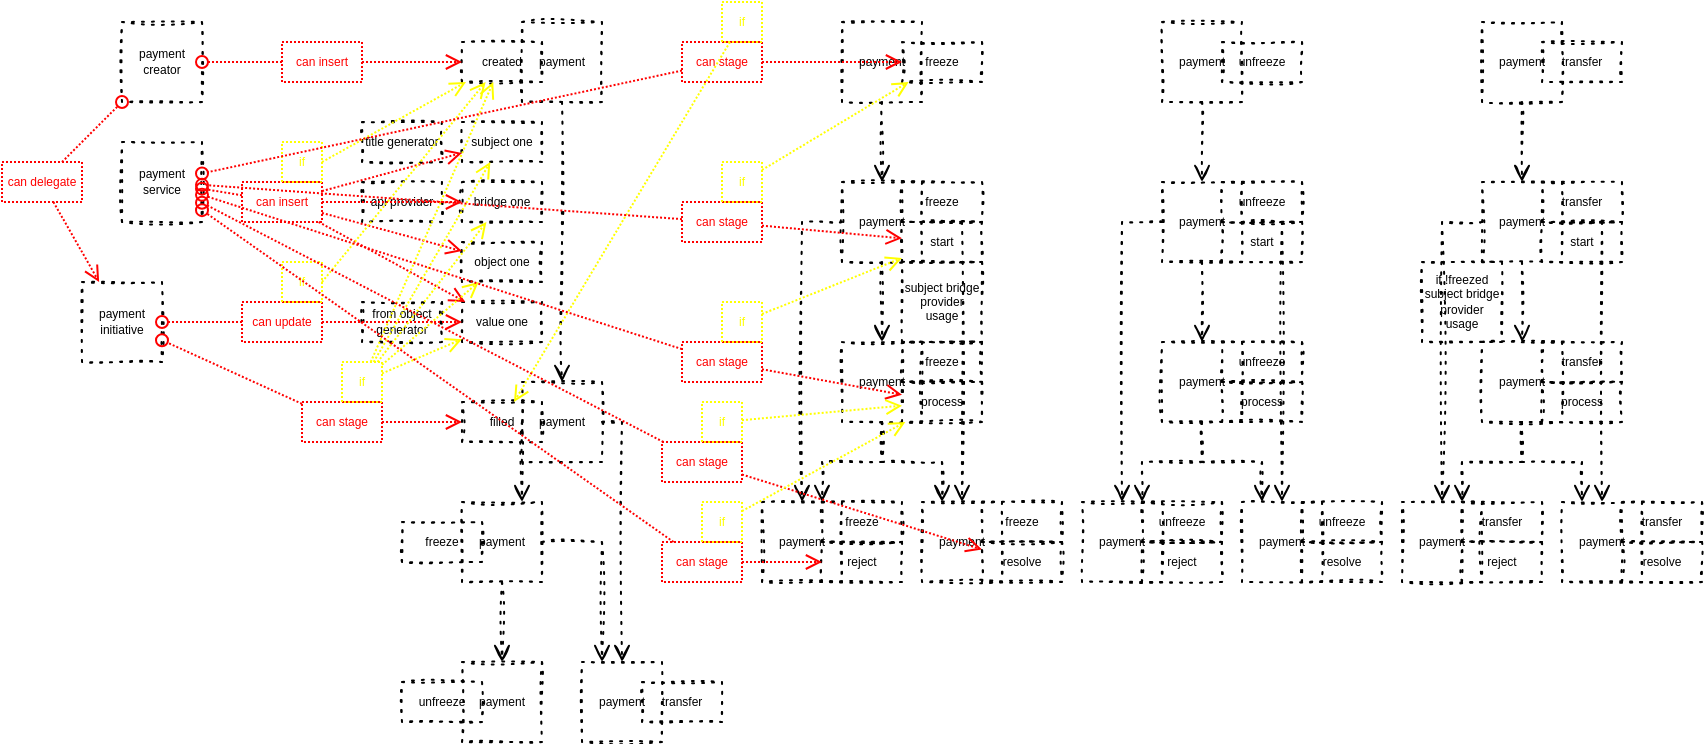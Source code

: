 <mxfile version="13.10.0" type="embed">
    <diagram id="K7O8cc6z2td5jo4Q_2vw" name="main">
        <mxGraphModel dx="861" dy="606" grid="1" gridSize="10" guides="1" tooltips="1" connect="1" arrows="1" fold="1" page="1" pageScale="1" pageWidth="827" pageHeight="1169" math="0" shadow="0">
            <root>
                <mxCell id="0"/>
                <mxCell id="1" parent="0"/>
                <mxCell id="2" value="payment" style="rounded=0;whiteSpace=wrap;html=1;fontSize=6;verticalAlign=middle;sketch=1;dashed=1;dashPattern=1 4;fillColor=none;" parent="1" vertex="1">
                    <mxGeometry x="270" y="40" width="40" height="40" as="geometry"/>
                </mxCell>
                <mxCell id="33" style="edgeStyle=orthogonalEdgeStyle;rounded=0;orthogonalLoop=1;jettySize=auto;html=1;endArrow=open;endFill=0;sketch=1;dashed=1;dashPattern=1 4;exitX=0;exitY=0.5;exitDx=0;exitDy=0;" parent="1" source="152" target="31" edge="1">
                    <mxGeometry relative="1" as="geometry">
                        <mxPoint x="290" y="270" as="sourcePoint"/>
                        <Array as="points">
                            <mxPoint x="270" y="280"/>
                        </Array>
                    </mxGeometry>
                </mxCell>
                <mxCell id="34" style="edgeStyle=orthogonalEdgeStyle;rounded=0;orthogonalLoop=1;jettySize=auto;html=1;endArrow=open;endFill=0;sketch=1;dashed=1;dashPattern=1 4;exitX=1;exitY=0.5;exitDx=0;exitDy=0;" parent="1" source="152" target="32" edge="1">
                    <mxGeometry relative="1" as="geometry">
                        <mxPoint x="290" y="270" as="sourcePoint"/>
                        <Array as="points">
                            <mxPoint x="320" y="240"/>
                        </Array>
                    </mxGeometry>
                </mxCell>
                <mxCell id="16" style="edgeStyle=orthogonalEdgeStyle;rounded=0;orthogonalLoop=1;jettySize=auto;html=1;endArrow=open;endFill=0;sketch=1;dashed=1;dashPattern=1 4;" parent="1" source="10" target="11" edge="1">
                    <mxGeometry relative="1" as="geometry"/>
                </mxCell>
                <mxCell id="18" style="edgeStyle=orthogonalEdgeStyle;rounded=0;orthogonalLoop=1;jettySize=auto;html=1;endArrow=open;endFill=0;sketch=1;dashed=1;dashPattern=1 4;" parent="1" source="10" target="12" edge="1">
                    <mxGeometry relative="1" as="geometry">
                        <Array as="points">
                            <mxPoint x="490" y="140"/>
                        </Array>
                    </mxGeometry>
                </mxCell>
                <mxCell id="19" style="edgeStyle=orthogonalEdgeStyle;rounded=0;orthogonalLoop=1;jettySize=auto;html=1;endArrow=open;endFill=0;sketch=1;dashed=1;dashPattern=1 4;" parent="1" source="10" target="13" edge="1">
                    <mxGeometry relative="1" as="geometry">
                        <mxPoint x="400" y="80" as="sourcePoint"/>
                        <Array as="points">
                            <mxPoint x="450" y="140"/>
                            <mxPoint x="410" y="140"/>
                        </Array>
                    </mxGeometry>
                </mxCell>
                <mxCell id="10" value="payment" style="rounded=0;whiteSpace=wrap;html=1;fontSize=6;verticalAlign=middle;sketch=1;dashed=1;dashPattern=1 4;fillColor=none;" parent="1" vertex="1">
                    <mxGeometry x="430" y="120" width="40" height="40" as="geometry"/>
                </mxCell>
                <mxCell id="17" style="edgeStyle=orthogonalEdgeStyle;rounded=0;orthogonalLoop=1;jettySize=auto;html=1;endArrow=open;endFill=0;sketch=1;dashed=1;dashPattern=1 4;" parent="1" source="11" target="12" edge="1">
                    <mxGeometry relative="1" as="geometry">
                        <Array as="points">
                            <mxPoint x="450" y="260"/>
                            <mxPoint x="480" y="260"/>
                        </Array>
                    </mxGeometry>
                </mxCell>
                <mxCell id="11" value="payment" style="rounded=0;whiteSpace=wrap;html=1;fontSize=6;verticalAlign=middle;sketch=1;dashed=1;dashPattern=1 4;fillColor=none;" parent="1" vertex="1">
                    <mxGeometry x="430" y="200" width="40" height="40" as="geometry"/>
                </mxCell>
                <mxCell id="12" value="payment" style="rounded=0;whiteSpace=wrap;html=1;fontSize=6;verticalAlign=middle;sketch=1;dashed=1;dashPattern=1 4;fillColor=none;" parent="1" vertex="1">
                    <mxGeometry x="470" y="280" width="40" height="40" as="geometry"/>
                </mxCell>
                <mxCell id="13" value="payment" style="rounded=0;whiteSpace=wrap;html=1;fontSize=6;verticalAlign=middle;sketch=1;dashed=1;dashPattern=1 4;fillColor=none;" parent="1" vertex="1">
                    <mxGeometry x="390" y="280" width="40" height="40" as="geometry"/>
                </mxCell>
                <mxCell id="21" style="edgeStyle=orthogonalEdgeStyle;rounded=0;orthogonalLoop=1;jettySize=auto;html=1;endArrow=open;endFill=0;entryX=0.75;entryY=0;entryDx=0;entryDy=0;sketch=1;dashed=1;dashPattern=1 4;" parent="1" source="11" target="13" edge="1">
                    <mxGeometry relative="1" as="geometry">
                        <Array as="points">
                            <mxPoint x="450" y="260"/>
                            <mxPoint x="420" y="260"/>
                        </Array>
                    </mxGeometry>
                </mxCell>
                <mxCell id="22" style="edgeStyle=orthogonalEdgeStyle;rounded=0;orthogonalLoop=1;jettySize=auto;html=1;endArrow=open;endFill=0;sketch=1;dashed=1;dashPattern=1 4;" parent="1" source="25" target="27" edge="1">
                    <mxGeometry relative="1" as="geometry"/>
                </mxCell>
                <mxCell id="23" style="edgeStyle=orthogonalEdgeStyle;rounded=0;orthogonalLoop=1;jettySize=auto;html=1;endArrow=open;endFill=0;sketch=1;dashed=1;dashPattern=1 4;" parent="1" source="25" target="28" edge="1">
                    <mxGeometry relative="1" as="geometry">
                        <Array as="points">
                            <mxPoint x="650" y="140"/>
                        </Array>
                    </mxGeometry>
                </mxCell>
                <mxCell id="24" style="edgeStyle=orthogonalEdgeStyle;rounded=0;orthogonalLoop=1;jettySize=auto;html=1;endArrow=open;endFill=0;sketch=1;dashed=1;dashPattern=1 4;" parent="1" source="25" target="29" edge="1">
                    <mxGeometry relative="1" as="geometry">
                        <mxPoint x="560" y="80" as="sourcePoint"/>
                        <Array as="points">
                            <mxPoint x="610" y="140"/>
                            <mxPoint x="570" y="140"/>
                        </Array>
                    </mxGeometry>
                </mxCell>
                <mxCell id="25" value="payment" style="rounded=0;whiteSpace=wrap;html=1;fontSize=6;verticalAlign=middle;sketch=1;dashed=1;dashPattern=1 4;fillColor=none;" parent="1" vertex="1">
                    <mxGeometry x="590" y="120" width="40" height="40" as="geometry"/>
                </mxCell>
                <mxCell id="26" style="edgeStyle=orthogonalEdgeStyle;rounded=0;orthogonalLoop=1;jettySize=auto;html=1;endArrow=open;endFill=0;sketch=1;dashed=1;dashPattern=1 4;" parent="1" source="27" target="28" edge="1">
                    <mxGeometry relative="1" as="geometry">
                        <Array as="points">
                            <mxPoint x="610" y="260"/>
                            <mxPoint x="640" y="260"/>
                        </Array>
                    </mxGeometry>
                </mxCell>
                <mxCell id="27" value="payment" style="rounded=0;whiteSpace=wrap;html=1;fontSize=6;verticalAlign=middle;sketch=1;dashed=1;dashPattern=1 4;fillColor=none;" parent="1" vertex="1">
                    <mxGeometry x="590" y="200" width="40" height="40" as="geometry"/>
                </mxCell>
                <mxCell id="28" value="payment" style="rounded=0;whiteSpace=wrap;html=1;fontSize=6;verticalAlign=middle;sketch=1;dashed=1;dashPattern=1 4;fillColor=none;" parent="1" vertex="1">
                    <mxGeometry x="630" y="280" width="40" height="40" as="geometry"/>
                </mxCell>
                <mxCell id="29" value="payment" style="rounded=0;whiteSpace=wrap;html=1;fontSize=6;verticalAlign=middle;sketch=1;dashed=1;dashPattern=1 4;fillColor=none;" parent="1" vertex="1">
                    <mxGeometry x="550" y="280" width="40" height="40" as="geometry"/>
                </mxCell>
                <mxCell id="30" style="edgeStyle=orthogonalEdgeStyle;rounded=0;orthogonalLoop=1;jettySize=auto;html=1;endArrow=open;endFill=0;entryX=0.75;entryY=0;entryDx=0;entryDy=0;sketch=1;dashed=1;dashPattern=1 4;" parent="1" source="27" target="29" edge="1">
                    <mxGeometry relative="1" as="geometry">
                        <Array as="points">
                            <mxPoint x="610" y="260"/>
                            <mxPoint x="580" y="260"/>
                        </Array>
                    </mxGeometry>
                </mxCell>
                <mxCell id="50" style="edgeStyle=orthogonalEdgeStyle;rounded=0;orthogonalLoop=1;jettySize=auto;html=1;endArrow=open;endFill=0;sketch=1;dashed=1;dashPattern=1 4;" parent="1" source="31" target="32" edge="1">
                    <mxGeometry relative="1" as="geometry">
                        <Array as="points">
                            <mxPoint x="310" y="300"/>
                        </Array>
                    </mxGeometry>
                </mxCell>
                <mxCell id="52" style="edgeStyle=orthogonalEdgeStyle;rounded=0;orthogonalLoop=1;jettySize=auto;html=1;endArrow=open;endFill=0;sketch=1;dashed=1;dashPattern=1 4;" parent="1" source="31" target="51" edge="1">
                    <mxGeometry relative="1" as="geometry"/>
                </mxCell>
                <mxCell id="31" value="payment" style="rounded=0;whiteSpace=wrap;html=1;fontSize=6;verticalAlign=middle;sketch=1;dashed=1;dashPattern=1 4;fillColor=none;" parent="1" vertex="1">
                    <mxGeometry x="240" y="280" width="40" height="40" as="geometry"/>
                </mxCell>
                <mxCell id="32" value="payment" style="rounded=0;whiteSpace=wrap;html=1;fontSize=6;verticalAlign=middle;sketch=1;dashed=1;dashPattern=1 4;fillColor=none;" parent="1" vertex="1">
                    <mxGeometry x="300" y="360" width="40" height="40" as="geometry"/>
                </mxCell>
                <mxCell id="37" style="edgeStyle=orthogonalEdgeStyle;rounded=0;orthogonalLoop=1;jettySize=auto;html=1;endArrow=open;endFill=0;sketch=1;dashed=1;dashPattern=1 4;" parent="1" source="35" target="10" edge="1">
                    <mxGeometry relative="1" as="geometry"/>
                </mxCell>
                <mxCell id="35" value="payment" style="rounded=0;whiteSpace=wrap;html=1;fontSize=6;verticalAlign=middle;sketch=1;dashed=1;dashPattern=1 4;fillColor=none;" parent="1" vertex="1">
                    <mxGeometry x="430" y="40" width="40" height="40" as="geometry"/>
                </mxCell>
                <mxCell id="38" style="edgeStyle=orthogonalEdgeStyle;rounded=0;orthogonalLoop=1;jettySize=auto;html=1;endArrow=open;endFill=0;sketch=1;dashed=1;dashPattern=1 4;" parent="1" source="36" target="25" edge="1">
                    <mxGeometry relative="1" as="geometry"/>
                </mxCell>
                <mxCell id="36" value="payment" style="rounded=0;whiteSpace=wrap;html=1;fontSize=6;verticalAlign=middle;sketch=1;dashed=1;dashPattern=1 4;fillColor=none;" parent="1" vertex="1">
                    <mxGeometry x="590" y="40" width="40" height="40" as="geometry"/>
                </mxCell>
                <mxCell id="39" style="edgeStyle=orthogonalEdgeStyle;rounded=0;orthogonalLoop=1;jettySize=auto;html=1;endArrow=open;endFill=0;sketch=1;dashed=1;dashPattern=1 4;" parent="1" source="42" target="44" edge="1">
                    <mxGeometry relative="1" as="geometry"/>
                </mxCell>
                <mxCell id="40" style="edgeStyle=orthogonalEdgeStyle;rounded=0;orthogonalLoop=1;jettySize=auto;html=1;endArrow=open;endFill=0;sketch=1;dashed=1;dashPattern=1 4;" parent="1" source="42" target="45" edge="1">
                    <mxGeometry relative="1" as="geometry">
                        <Array as="points">
                            <mxPoint x="810" y="140"/>
                        </Array>
                    </mxGeometry>
                </mxCell>
                <mxCell id="41" style="edgeStyle=orthogonalEdgeStyle;rounded=0;orthogonalLoop=1;jettySize=auto;html=1;endArrow=open;endFill=0;sketch=1;dashed=1;dashPattern=1 4;" parent="1" source="42" target="46" edge="1">
                    <mxGeometry relative="1" as="geometry">
                        <mxPoint x="720" y="80" as="sourcePoint"/>
                        <Array as="points">
                            <mxPoint x="770" y="140"/>
                            <mxPoint x="730" y="140"/>
                        </Array>
                    </mxGeometry>
                </mxCell>
                <mxCell id="42" value="payment" style="rounded=0;whiteSpace=wrap;html=1;fontSize=6;verticalAlign=middle;sketch=1;dashed=1;dashPattern=1 4;fillColor=none;" parent="1" vertex="1">
                    <mxGeometry x="750" y="120" width="40" height="40" as="geometry"/>
                </mxCell>
                <mxCell id="43" style="edgeStyle=orthogonalEdgeStyle;rounded=0;orthogonalLoop=1;jettySize=auto;html=1;endArrow=open;endFill=0;sketch=1;dashed=1;dashPattern=1 4;" parent="1" source="44" target="45" edge="1">
                    <mxGeometry relative="1" as="geometry">
                        <Array as="points">
                            <mxPoint x="770" y="260"/>
                            <mxPoint x="800" y="260"/>
                        </Array>
                    </mxGeometry>
                </mxCell>
                <mxCell id="44" value="payment" style="rounded=0;whiteSpace=wrap;html=1;fontSize=6;verticalAlign=middle;sketch=1;dashed=1;dashPattern=1 4;fillColor=none;" parent="1" vertex="1">
                    <mxGeometry x="750" y="200" width="40" height="40" as="geometry"/>
                </mxCell>
                <mxCell id="45" value="payment" style="rounded=0;whiteSpace=wrap;html=1;fontSize=6;verticalAlign=middle;sketch=1;dashed=1;dashPattern=1 4;fillColor=none;" parent="1" vertex="1">
                    <mxGeometry x="790" y="280" width="40" height="40" as="geometry"/>
                </mxCell>
                <mxCell id="46" value="payment" style="rounded=0;whiteSpace=wrap;html=1;fontSize=6;verticalAlign=middle;sketch=1;dashed=1;dashPattern=1 4;fillColor=none;" parent="1" vertex="1">
                    <mxGeometry x="710" y="280" width="40" height="40" as="geometry"/>
                </mxCell>
                <mxCell id="47" style="edgeStyle=orthogonalEdgeStyle;rounded=0;orthogonalLoop=1;jettySize=auto;html=1;endArrow=open;endFill=0;entryX=0.75;entryY=0;entryDx=0;entryDy=0;sketch=1;dashed=1;dashPattern=1 4;" parent="1" source="44" target="46" edge="1">
                    <mxGeometry relative="1" as="geometry">
                        <Array as="points">
                            <mxPoint x="770" y="260"/>
                            <mxPoint x="740" y="260"/>
                        </Array>
                    </mxGeometry>
                </mxCell>
                <mxCell id="48" style="edgeStyle=orthogonalEdgeStyle;rounded=0;orthogonalLoop=1;jettySize=auto;html=1;endArrow=open;endFill=0;sketch=1;dashed=1;dashPattern=1 4;" parent="1" source="49" target="42" edge="1">
                    <mxGeometry relative="1" as="geometry"/>
                </mxCell>
                <mxCell id="49" value="payment" style="rounded=0;whiteSpace=wrap;html=1;fontSize=6;verticalAlign=middle;sketch=1;dashed=1;dashPattern=1 4;fillColor=none;" parent="1" vertex="1">
                    <mxGeometry x="750" y="40" width="40" height="40" as="geometry"/>
                </mxCell>
                <mxCell id="51" value="payment" style="rounded=0;whiteSpace=wrap;html=1;fontSize=6;verticalAlign=middle;sketch=1;dashed=1;dashPattern=1 4;fillColor=none;" parent="1" vertex="1">
                    <mxGeometry x="240" y="360" width="40" height="40" as="geometry"/>
                </mxCell>
                <mxCell id="66" value="subject one" style="rounded=0;whiteSpace=wrap;html=1;fontSize=6;verticalAlign=middle;sketch=1;dashed=1;dashPattern=1 4;fillColor=none;" parent="1" vertex="1">
                    <mxGeometry x="240" y="90" width="40" height="20" as="geometry"/>
                </mxCell>
                <mxCell id="67" value="bridge one" style="rounded=0;whiteSpace=wrap;html=1;fontSize=6;verticalAlign=middle;sketch=1;dashed=1;dashPattern=1 4;fillColor=none;" parent="1" vertex="1">
                    <mxGeometry x="240" y="120" width="40" height="20" as="geometry"/>
                </mxCell>
                <mxCell id="68" value="api provider" style="rounded=0;whiteSpace=wrap;html=1;fontSize=6;verticalAlign=middle;sketch=1;dashed=1;dashPattern=1 4;fillColor=none;" parent="1" vertex="1">
                    <mxGeometry x="190" y="120" width="40" height="20" as="geometry"/>
                </mxCell>
                <mxCell id="69" value="value one" style="rounded=0;whiteSpace=wrap;html=1;fontSize=6;verticalAlign=middle;sketch=1;dashed=1;dashPattern=1 4;fillColor=none;" parent="1" vertex="1">
                    <mxGeometry x="240" y="180" width="40" height="20" as="geometry"/>
                </mxCell>
                <mxCell id="70" value="object one" style="rounded=0;whiteSpace=wrap;html=1;fontSize=6;verticalAlign=middle;sketch=1;dashed=1;dashPattern=1 4;fillColor=none;" parent="1" vertex="1">
                    <mxGeometry x="240" y="150" width="40" height="20" as="geometry"/>
                </mxCell>
                <mxCell id="71" value="title generator" style="rounded=0;whiteSpace=wrap;html=1;fontSize=6;verticalAlign=middle;sketch=1;dashed=1;dashPattern=1 4;fillColor=none;" parent="1" vertex="1">
                    <mxGeometry x="190" y="90" width="40" height="20" as="geometry"/>
                </mxCell>
                <mxCell id="72" value="from object generator" style="rounded=0;whiteSpace=wrap;html=1;fontSize=6;verticalAlign=middle;sketch=1;dashed=1;dashPattern=1 4;fillColor=none;" parent="1" vertex="1">
                    <mxGeometry x="190" y="180" width="40" height="20" as="geometry"/>
                </mxCell>
                <mxCell id="73" value="subject bridge provider usage" style="rounded=0;whiteSpace=wrap;html=1;fontSize=6;verticalAlign=middle;sketch=1;dashed=1;dashPattern=1 4;fillColor=none;" parent="1" vertex="1">
                    <mxGeometry x="460" y="160" width="40" height="40" as="geometry"/>
                </mxCell>
                <mxCell id="75" value="if !freezed&lt;br&gt;subject bridge provider usage" style="rounded=0;whiteSpace=wrap;html=1;fontSize=6;verticalAlign=middle;sketch=1;dashed=1;dashPattern=1 4;fillColor=none;" parent="1" vertex="1">
                    <mxGeometry x="720" y="160" width="40" height="40" as="geometry"/>
                </mxCell>
                <mxCell id="123" style="rounded=0;orthogonalLoop=1;jettySize=auto;html=1;endArrow=oval;endFill=0;dashed=1;dashPattern=1 1;strokeColor=#FF0000;" parent="1" source="76" target="120" edge="1">
                    <mxGeometry relative="1" as="geometry"/>
                </mxCell>
                <mxCell id="76" value="can insert" style="rounded=0;whiteSpace=wrap;html=1;fontSize=6;verticalAlign=middle;sketch=0;dashed=1;dashPattern=1 1;strokeColor=#FF0000;fontColor=#FF0000;fillColor=none;" parent="1" vertex="1">
                    <mxGeometry x="150" y="50" width="40" height="20" as="geometry"/>
                </mxCell>
                <mxCell id="82" value="created" style="rounded=0;whiteSpace=wrap;html=1;fontSize=6;verticalAlign=middle;sketch=1;dashed=1;dashPattern=1 4;fillColor=none;" parent="1" vertex="1">
                    <mxGeometry x="240" y="50" width="40" height="20" as="geometry"/>
                </mxCell>
                <mxCell id="85" value="freeze" style="rounded=0;whiteSpace=wrap;html=1;fontSize=6;verticalAlign=middle;sketch=1;dashed=1;dashPattern=1 4;fillColor=none;" parent="1" vertex="1">
                    <mxGeometry x="210" y="290" width="40" height="20" as="geometry"/>
                </mxCell>
                <mxCell id="87" value="unfreeze" style="rounded=0;whiteSpace=wrap;html=1;fontSize=6;verticalAlign=middle;sketch=1;dashed=1;dashPattern=1 4;fillColor=none;" parent="1" vertex="1">
                    <mxGeometry x="210" y="370" width="40" height="20" as="geometry"/>
                </mxCell>
                <mxCell id="88" value="transfer" style="rounded=0;whiteSpace=wrap;html=1;fontSize=6;verticalAlign=middle;sketch=1;dashed=1;dashPattern=1 4;fillColor=none;" parent="1" vertex="1">
                    <mxGeometry x="330" y="370" width="40" height="20" as="geometry"/>
                </mxCell>
                <mxCell id="89" value="transfer" style="rounded=0;whiteSpace=wrap;html=1;fontSize=6;verticalAlign=middle;sketch=1;dashed=1;dashPattern=1 4;fillColor=none;" parent="1" vertex="1">
                    <mxGeometry x="780" y="50" width="40" height="20" as="geometry"/>
                </mxCell>
                <mxCell id="90" value="transfer" style="rounded=0;whiteSpace=wrap;html=1;fontSize=6;verticalAlign=middle;sketch=1;dashed=1;dashPattern=1 4;fillColor=none;" parent="1" vertex="1">
                    <mxGeometry x="780" y="120" width="40" height="20" as="geometry"/>
                </mxCell>
                <mxCell id="91" value="start" style="rounded=0;whiteSpace=wrap;html=1;fontSize=6;verticalAlign=middle;sketch=1;dashed=1;dashPattern=1 4;fillColor=none;" parent="1" vertex="1">
                    <mxGeometry x="780" y="140" width="40" height="20" as="geometry"/>
                </mxCell>
                <mxCell id="93" value="transfer" style="rounded=0;whiteSpace=wrap;html=1;fontSize=6;verticalAlign=middle;sketch=1;dashed=1;dashPattern=1 4;fillColor=none;" parent="1" vertex="1">
                    <mxGeometry x="780" y="200" width="40" height="20" as="geometry"/>
                </mxCell>
                <mxCell id="94" value="process" style="rounded=0;whiteSpace=wrap;html=1;fontSize=6;verticalAlign=middle;sketch=1;dashed=1;dashPattern=1 4;fillColor=none;" parent="1" vertex="1">
                    <mxGeometry x="780" y="220" width="40" height="20" as="geometry"/>
                </mxCell>
                <mxCell id="96" value="transfer" style="rounded=0;whiteSpace=wrap;html=1;fontSize=6;verticalAlign=middle;sketch=1;dashed=1;dashPattern=1 4;fillColor=none;" parent="1" vertex="1">
                    <mxGeometry x="820" y="280" width="40" height="20" as="geometry"/>
                </mxCell>
                <mxCell id="97" value="resolve" style="rounded=0;whiteSpace=wrap;html=1;fontSize=6;verticalAlign=middle;sketch=1;dashed=1;dashPattern=1 4;fillColor=none;" parent="1" vertex="1">
                    <mxGeometry x="820" y="300" width="40" height="20" as="geometry"/>
                </mxCell>
                <mxCell id="98" value="transfer" style="rounded=0;whiteSpace=wrap;html=1;fontSize=6;verticalAlign=middle;sketch=1;dashed=1;dashPattern=1 4;fillColor=none;" parent="1" vertex="1">
                    <mxGeometry x="740" y="280" width="40" height="20" as="geometry"/>
                </mxCell>
                <mxCell id="99" value="reject" style="rounded=0;whiteSpace=wrap;html=1;fontSize=6;verticalAlign=middle;sketch=1;dashed=1;dashPattern=1 4;fillColor=none;" parent="1" vertex="1">
                    <mxGeometry x="740" y="300" width="40" height="20" as="geometry"/>
                </mxCell>
                <mxCell id="102" value="unfreeze" style="rounded=0;whiteSpace=wrap;html=1;fontSize=6;verticalAlign=middle;sketch=1;dashed=1;dashPattern=1 4;fillColor=none;" parent="1" vertex="1">
                    <mxGeometry x="660" y="280" width="40" height="20" as="geometry"/>
                </mxCell>
                <mxCell id="103" value="resolve" style="rounded=0;whiteSpace=wrap;html=1;fontSize=6;verticalAlign=middle;sketch=1;dashed=1;dashPattern=1 4;fillColor=none;" parent="1" vertex="1">
                    <mxGeometry x="660" y="300" width="40" height="20" as="geometry"/>
                </mxCell>
                <mxCell id="104" value="unfreeze" style="rounded=0;whiteSpace=wrap;html=1;fontSize=6;verticalAlign=middle;sketch=1;dashed=1;dashPattern=1 4;fillColor=none;" parent="1" vertex="1">
                    <mxGeometry x="580" y="280" width="40" height="20" as="geometry"/>
                </mxCell>
                <mxCell id="105" value="reject" style="rounded=0;whiteSpace=wrap;html=1;fontSize=6;verticalAlign=middle;sketch=1;dashed=1;dashPattern=1 4;fillColor=none;" parent="1" vertex="1">
                    <mxGeometry x="580" y="300" width="40" height="20" as="geometry"/>
                </mxCell>
                <mxCell id="106" value="unfreeze" style="rounded=0;whiteSpace=wrap;html=1;fontSize=6;verticalAlign=middle;sketch=1;dashed=1;dashPattern=1 4;fillColor=none;" parent="1" vertex="1">
                    <mxGeometry x="620" y="200" width="40" height="20" as="geometry"/>
                </mxCell>
                <mxCell id="107" value="process" style="rounded=0;whiteSpace=wrap;html=1;fontSize=6;verticalAlign=middle;sketch=1;dashed=1;dashPattern=1 4;fillColor=none;" parent="1" vertex="1">
                    <mxGeometry x="620" y="220" width="40" height="20" as="geometry"/>
                </mxCell>
                <mxCell id="108" value="unfreeze" style="rounded=0;whiteSpace=wrap;html=1;fontSize=6;verticalAlign=middle;sketch=1;dashed=1;dashPattern=1 4;fillColor=none;" parent="1" vertex="1">
                    <mxGeometry x="620" y="120" width="40" height="20" as="geometry"/>
                </mxCell>
                <mxCell id="109" value="start" style="rounded=0;whiteSpace=wrap;html=1;fontSize=6;verticalAlign=middle;sketch=1;dashed=1;dashPattern=1 4;fillColor=none;" parent="1" vertex="1">
                    <mxGeometry x="620" y="140" width="40" height="20" as="geometry"/>
                </mxCell>
                <mxCell id="110" value="unfreeze" style="rounded=0;whiteSpace=wrap;html=1;fontSize=6;verticalAlign=middle;sketch=1;dashed=1;dashPattern=1 4;fillColor=none;" parent="1" vertex="1">
                    <mxGeometry x="620" y="50" width="40" height="20" as="geometry"/>
                </mxCell>
                <mxCell id="111" value="freeze" style="rounded=0;whiteSpace=wrap;html=1;fontSize=6;verticalAlign=middle;sketch=1;dashed=1;dashPattern=1 4;fillColor=none;" parent="1" vertex="1">
                    <mxGeometry x="500" y="280" width="40" height="20" as="geometry"/>
                </mxCell>
                <mxCell id="112" value="reject" style="rounded=0;whiteSpace=wrap;html=1;fontSize=6;verticalAlign=middle;sketch=1;dashed=1;dashPattern=1 4;fillColor=none;" parent="1" vertex="1">
                    <mxGeometry x="420" y="300" width="40" height="20" as="geometry"/>
                </mxCell>
                <mxCell id="113" value="freeze" style="rounded=0;whiteSpace=wrap;html=1;fontSize=6;verticalAlign=middle;sketch=1;dashed=1;dashPattern=1 4;fillColor=none;" parent="1" vertex="1">
                    <mxGeometry x="420" y="280" width="40" height="20" as="geometry"/>
                </mxCell>
                <mxCell id="114" value="process" style="rounded=0;whiteSpace=wrap;html=1;fontSize=6;verticalAlign=middle;sketch=1;dashed=1;dashPattern=1 4;fillColor=none;" parent="1" vertex="1">
                    <mxGeometry x="460" y="220" width="40" height="20" as="geometry"/>
                </mxCell>
                <mxCell id="115" value="freeze" style="rounded=0;whiteSpace=wrap;html=1;fontSize=6;verticalAlign=middle;sketch=1;dashed=1;dashPattern=1 4;fillColor=none;" parent="1" vertex="1">
                    <mxGeometry x="460" y="200" width="40" height="20" as="geometry"/>
                </mxCell>
                <mxCell id="116" value="start" style="rounded=0;whiteSpace=wrap;html=1;fontSize=6;verticalAlign=middle;sketch=1;dashed=1;dashPattern=1 4;fillColor=none;" parent="1" vertex="1">
                    <mxGeometry x="460" y="140" width="40" height="20" as="geometry"/>
                </mxCell>
                <mxCell id="117" value="freeze" style="rounded=0;whiteSpace=wrap;html=1;fontSize=6;verticalAlign=middle;sketch=1;dashed=1;dashPattern=1 4;fillColor=none;" parent="1" vertex="1">
                    <mxGeometry x="460" y="120" width="40" height="20" as="geometry"/>
                </mxCell>
                <mxCell id="118" value="freeze" style="rounded=0;whiteSpace=wrap;html=1;fontSize=6;verticalAlign=middle;sketch=1;dashed=1;dashPattern=1 4;fillColor=none;" parent="1" vertex="1">
                    <mxGeometry x="460" y="50" width="40" height="20" as="geometry"/>
                </mxCell>
                <mxCell id="120" value="payment&lt;br&gt;creator" style="rounded=0;whiteSpace=wrap;html=1;fontSize=6;verticalAlign=middle;sketch=1;dashed=1;dashPattern=1 4;fillColor=none;" parent="1" vertex="1">
                    <mxGeometry x="70" y="40" width="40" height="40" as="geometry"/>
                </mxCell>
                <mxCell id="121" value="payment&lt;br&gt;service" style="rounded=0;whiteSpace=wrap;html=1;fontSize=6;verticalAlign=middle;sketch=1;dashed=1;dashPattern=1 4;fillColor=none;" parent="1" vertex="1">
                    <mxGeometry x="70" y="100" width="40" height="40" as="geometry"/>
                </mxCell>
                <mxCell id="124" style="rounded=0;orthogonalLoop=1;jettySize=auto;html=1;endArrow=open;endFill=0;dashed=1;dashPattern=1 1;strokeColor=#FF0000;" parent="1" source="76" target="82" edge="1">
                    <mxGeometry relative="1" as="geometry"/>
                </mxCell>
                <mxCell id="125" value="can insert" style="rounded=0;whiteSpace=wrap;html=1;fontSize=6;verticalAlign=middle;sketch=0;dashed=1;dashPattern=1 1;strokeColor=#FF0000;fontColor=#FF0000;fillColor=none;" parent="1" vertex="1">
                    <mxGeometry x="130" y="120" width="40" height="20" as="geometry"/>
                </mxCell>
                <mxCell id="126" style="rounded=0;orthogonalLoop=1;jettySize=auto;html=1;endArrow=oval;endFill=0;dashed=1;dashPattern=1 1;strokeColor=#FF0000;" parent="1" source="125" target="121" edge="1">
                    <mxGeometry relative="1" as="geometry"/>
                </mxCell>
                <mxCell id="127" style="rounded=0;orthogonalLoop=1;jettySize=auto;html=1;endArrow=open;endFill=0;dashed=1;dashPattern=1 1;strokeColor=#FF0000;" parent="1" source="125" target="66" edge="1">
                    <mxGeometry relative="1" as="geometry"/>
                </mxCell>
                <mxCell id="128" style="rounded=0;orthogonalLoop=1;jettySize=auto;html=1;endArrow=open;endFill=0;dashed=1;dashPattern=1 1;strokeColor=#FF0000;" parent="1" source="125" target="67" edge="1">
                    <mxGeometry relative="1" as="geometry"/>
                </mxCell>
                <mxCell id="129" style="rounded=0;orthogonalLoop=1;jettySize=auto;html=1;endArrow=open;endFill=0;dashed=1;dashPattern=1 1;strokeColor=#FF0000;" parent="1" source="125" target="70" edge="1">
                    <mxGeometry relative="1" as="geometry"/>
                </mxCell>
                <mxCell id="130" style="rounded=0;orthogonalLoop=1;jettySize=auto;html=1;endArrow=open;endFill=0;dashed=1;dashPattern=1 1;strokeColor=#FF0000;" parent="1" source="125" target="69" edge="1">
                    <mxGeometry relative="1" as="geometry"/>
                </mxCell>
                <mxCell id="131" value="can update" style="rounded=0;whiteSpace=wrap;html=1;fontSize=6;verticalAlign=middle;sketch=0;dashed=1;dashPattern=1 1;strokeColor=#FF0000;fontColor=#FF0000;fillColor=none;" parent="1" vertex="1">
                    <mxGeometry x="130" y="180" width="40" height="20" as="geometry"/>
                </mxCell>
                <mxCell id="132" value="payment&lt;br&gt;initiative" style="rounded=0;whiteSpace=wrap;html=1;fontSize=6;verticalAlign=middle;sketch=1;dashed=1;dashPattern=1 4;fillColor=none;" parent="1" vertex="1">
                    <mxGeometry x="50" y="170" width="40" height="40" as="geometry"/>
                </mxCell>
                <mxCell id="133" style="rounded=0;orthogonalLoop=1;jettySize=auto;html=1;endArrow=oval;endFill=0;dashed=1;dashPattern=1 1;strokeColor=#FF0000;" parent="1" source="131" target="132" edge="1">
                    <mxGeometry relative="1" as="geometry"/>
                </mxCell>
                <mxCell id="134" style="rounded=0;orthogonalLoop=1;jettySize=auto;html=1;endArrow=open;endFill=0;dashed=1;dashPattern=1 1;strokeColor=#FF0000;" edge="1" parent="1" source="131" target="69">
                    <mxGeometry relative="1" as="geometry"/>
                </mxCell>
                <mxCell id="135" value="can delegate" style="rounded=0;whiteSpace=wrap;html=1;fontSize=6;verticalAlign=middle;sketch=0;dashed=1;dashPattern=1 1;strokeColor=#FF0000;fontColor=#FF0000;fillColor=none;" vertex="1" parent="1">
                    <mxGeometry x="10" y="110" width="40" height="20" as="geometry"/>
                </mxCell>
                <mxCell id="136" style="rounded=0;orthogonalLoop=1;jettySize=auto;html=1;endArrow=oval;endFill=0;dashed=1;dashPattern=1 1;strokeColor=#FF0000;" edge="1" parent="1" source="135" target="120">
                    <mxGeometry relative="1" as="geometry"/>
                </mxCell>
                <mxCell id="137" style="rounded=0;orthogonalLoop=1;jettySize=auto;html=1;endArrow=open;endFill=0;dashed=1;dashPattern=1 1;strokeColor=#FF0000;" edge="1" parent="1" source="135" target="132">
                    <mxGeometry relative="1" as="geometry"/>
                </mxCell>
                <mxCell id="138" value="if" style="rounded=0;whiteSpace=wrap;html=1;fontSize=6;verticalAlign=middle;sketch=0;dashed=1;dashPattern=1 1;fillColor=none;strokeColor=#FFFF00;fontColor=#FFFF00;" vertex="1" parent="1">
                    <mxGeometry x="150" y="160" width="20" height="20" as="geometry"/>
                </mxCell>
                <mxCell id="139" style="rounded=0;orthogonalLoop=1;jettySize=auto;html=1;endArrow=open;endFill=0;dashed=1;dashPattern=1 1;exitX=1;exitY=0.5;exitDx=0;exitDy=0;strokeColor=#FFFF00;" edge="1" parent="1" source="138" target="82">
                    <mxGeometry relative="1" as="geometry"/>
                </mxCell>
                <mxCell id="140" style="rounded=0;orthogonalLoop=1;jettySize=auto;html=1;endArrow=open;endFill=0;dashed=1;dashPattern=1 1;exitX=1;exitY=0.5;exitDx=0;exitDy=0;strokeColor=#FFFF00;" edge="1" parent="1" source="141" target="82">
                    <mxGeometry relative="1" as="geometry">
                        <mxPoint x="170" y="170" as="sourcePoint"/>
                        <mxPoint x="254" y="70" as="targetPoint"/>
                    </mxGeometry>
                </mxCell>
                <mxCell id="141" value="if" style="rounded=0;whiteSpace=wrap;html=1;fontSize=6;verticalAlign=middle;sketch=0;dashed=1;dashPattern=1 1;fillColor=none;strokeColor=#FFFF00;fontColor=#FFFF00;" vertex="1" parent="1">
                    <mxGeometry x="150" y="100" width="20" height="20" as="geometry"/>
                </mxCell>
                <mxCell id="142" value="can stage" style="rounded=0;whiteSpace=wrap;html=1;fontSize=6;verticalAlign=middle;sketch=0;dashed=1;dashPattern=1 1;strokeColor=#FF0000;fontColor=#FF0000;fillColor=none;" vertex="1" parent="1">
                    <mxGeometry x="350" y="50" width="40" height="20" as="geometry"/>
                </mxCell>
                <mxCell id="143" style="rounded=0;orthogonalLoop=1;jettySize=auto;html=1;endArrow=oval;endFill=0;dashed=1;dashPattern=1 1;strokeColor=#FF0000;" edge="1" parent="1" source="154" target="132">
                    <mxGeometry relative="1" as="geometry"/>
                </mxCell>
                <mxCell id="145" style="rounded=0;orthogonalLoop=1;jettySize=auto;html=1;endArrow=open;endFill=0;dashed=1;dashPattern=1 1;strokeColor=#FF0000;exitX=1;exitY=0.5;exitDx=0;exitDy=0;" edge="1" parent="1" source="142" target="118">
                    <mxGeometry relative="1" as="geometry"/>
                </mxCell>
                <mxCell id="147" value="if" style="rounded=0;whiteSpace=wrap;html=1;fontSize=6;verticalAlign=middle;sketch=0;dashed=1;dashPattern=1 1;fillColor=none;strokeColor=#FFFF00;fontColor=#FFFF00;" vertex="1" parent="1">
                    <mxGeometry x="370" y="30" width="20" height="20" as="geometry"/>
                </mxCell>
                <mxCell id="152" value="payment" style="rounded=0;whiteSpace=wrap;html=1;fontSize=6;verticalAlign=middle;sketch=1;dashed=1;dashPattern=1 4;fillColor=none;" vertex="1" parent="1">
                    <mxGeometry x="270" y="220" width="40" height="40" as="geometry"/>
                </mxCell>
                <mxCell id="153" style="edgeStyle=orthogonalEdgeStyle;rounded=0;orthogonalLoop=1;jettySize=auto;html=1;endArrow=open;endFill=0;sketch=1;dashed=1;dashPattern=1 4;" edge="1" parent="1" source="2">
                    <mxGeometry relative="1" as="geometry">
                        <mxPoint x="290" y="270" as="sourcePoint"/>
                        <mxPoint x="290" y="220" as="targetPoint"/>
                    </mxGeometry>
                </mxCell>
                <mxCell id="154" value="can stage" style="rounded=0;whiteSpace=wrap;html=1;fontSize=6;verticalAlign=middle;sketch=0;dashed=1;dashPattern=1 1;strokeColor=#FF0000;fontColor=#FF0000;fillColor=none;" vertex="1" parent="1">
                    <mxGeometry x="160" y="230" width="40" height="20" as="geometry"/>
                </mxCell>
                <mxCell id="155" style="rounded=0;orthogonalLoop=1;jettySize=auto;html=1;endArrow=open;endFill=0;dashed=1;dashPattern=1 1;strokeColor=#FF0000;" edge="1" parent="1" source="154" target="156">
                    <mxGeometry relative="1" as="geometry">
                        <mxPoint x="250" y="250" as="targetPoint"/>
                    </mxGeometry>
                </mxCell>
                <mxCell id="156" value="filled" style="rounded=0;whiteSpace=wrap;html=1;fontSize=6;verticalAlign=middle;sketch=1;dashed=1;dashPattern=1 4;fillColor=none;" vertex="1" parent="1">
                    <mxGeometry x="240" y="230" width="40" height="20" as="geometry"/>
                </mxCell>
                <mxCell id="157" value="if" style="rounded=0;whiteSpace=wrap;html=1;fontSize=6;verticalAlign=middle;sketch=0;dashed=1;dashPattern=1 1;fillColor=none;strokeColor=#FFFF00;fontColor=#FFFF00;" vertex="1" parent="1">
                    <mxGeometry x="180" y="210" width="20" height="20" as="geometry"/>
                </mxCell>
                <mxCell id="158" style="rounded=0;orthogonalLoop=1;jettySize=auto;html=1;endArrow=open;endFill=0;dashed=1;dashPattern=1 1;strokeColor=#FFFF00;" edge="1" parent="1" source="157" target="82">
                    <mxGeometry relative="1" as="geometry"/>
                </mxCell>
                <mxCell id="159" style="rounded=0;orthogonalLoop=1;jettySize=auto;html=1;endArrow=open;endFill=0;dashed=1;dashPattern=1 1;strokeColor=#FFFF00;" edge="1" parent="1" source="157" target="66">
                    <mxGeometry relative="1" as="geometry"/>
                </mxCell>
                <mxCell id="160" style="rounded=0;orthogonalLoop=1;jettySize=auto;html=1;endArrow=open;endFill=0;dashed=1;dashPattern=1 1;strokeColor=#FFFF00;" edge="1" parent="1" source="157" target="67">
                    <mxGeometry relative="1" as="geometry"/>
                </mxCell>
                <mxCell id="161" style="rounded=0;orthogonalLoop=1;jettySize=auto;html=1;endArrow=open;endFill=0;dashed=1;dashPattern=1 1;strokeColor=#FFFF00;" edge="1" parent="1" source="157" target="70">
                    <mxGeometry relative="1" as="geometry"/>
                </mxCell>
                <mxCell id="162" style="rounded=0;orthogonalLoop=1;jettySize=auto;html=1;endArrow=open;endFill=0;dashed=1;dashPattern=1 1;strokeColor=#FFFF00;" edge="1" parent="1" source="157" target="69">
                    <mxGeometry relative="1" as="geometry"/>
                </mxCell>
                <mxCell id="182" style="rounded=0;orthogonalLoop=1;jettySize=auto;html=1;endArrow=oval;endFill=0;dashed=1;dashPattern=1 1;strokeColor=#FF0000;" edge="1" parent="1" source="142" target="121">
                    <mxGeometry relative="1" as="geometry"/>
                </mxCell>
                <mxCell id="183" style="rounded=0;orthogonalLoop=1;jettySize=auto;html=1;endArrow=open;endFill=0;dashed=1;dashPattern=1 1;strokeColor=#FFFF00;" edge="1" parent="1" source="147" target="156">
                    <mxGeometry relative="1" as="geometry"/>
                </mxCell>
                <mxCell id="184" value="can stage" style="rounded=0;whiteSpace=wrap;html=1;fontSize=6;verticalAlign=middle;sketch=0;dashed=1;dashPattern=1 1;strokeColor=#FF0000;fontColor=#FF0000;fillColor=none;" vertex="1" parent="1">
                    <mxGeometry x="350" y="130" width="40" height="20" as="geometry"/>
                </mxCell>
                <mxCell id="185" style="rounded=0;orthogonalLoop=1;jettySize=auto;html=1;endArrow=open;endFill=0;dashed=1;dashPattern=1 1;strokeColor=#FF0000;" edge="1" parent="1" source="184" target="116">
                    <mxGeometry relative="1" as="geometry"/>
                </mxCell>
                <mxCell id="186" value="if" style="rounded=0;whiteSpace=wrap;html=1;fontSize=6;verticalAlign=middle;sketch=0;dashed=1;dashPattern=1 1;fillColor=none;strokeColor=#FFFF00;fontColor=#FFFF00;" vertex="1" parent="1">
                    <mxGeometry x="370" y="110" width="20" height="20" as="geometry"/>
                </mxCell>
                <mxCell id="187" style="rounded=0;orthogonalLoop=1;jettySize=auto;html=1;endArrow=open;endFill=0;dashed=1;dashPattern=1 1;strokeColor=#FFFF00;" edge="1" parent="1" source="186" target="118">
                    <mxGeometry relative="1" as="geometry"/>
                </mxCell>
                <mxCell id="190" style="rounded=0;orthogonalLoop=1;jettySize=auto;html=1;endArrow=oval;endFill=0;dashed=1;dashPattern=1 1;strokeColor=#FF0000;" edge="1" parent="1" source="184" target="121">
                    <mxGeometry relative="1" as="geometry"/>
                </mxCell>
                <mxCell id="191" value="can stage" style="rounded=0;whiteSpace=wrap;html=1;fontSize=6;verticalAlign=middle;sketch=0;dashed=1;dashPattern=1 1;strokeColor=#FF0000;fontColor=#FF0000;fillColor=none;" vertex="1" parent="1">
                    <mxGeometry x="350" y="200" width="40" height="20" as="geometry"/>
                </mxCell>
                <mxCell id="192" value="can stage" style="rounded=0;whiteSpace=wrap;html=1;fontSize=6;verticalAlign=middle;sketch=0;dashed=1;dashPattern=1 1;strokeColor=#FF0000;fontColor=#FF0000;fillColor=none;" vertex="1" parent="1">
                    <mxGeometry x="340" y="300" width="40" height="20" as="geometry"/>
                </mxCell>
                <mxCell id="193" style="rounded=0;orthogonalLoop=1;jettySize=auto;html=1;endArrow=open;endFill=0;dashed=1;dashPattern=1 1;strokeColor=#FF0000;" edge="1" parent="1" source="191" target="114">
                    <mxGeometry relative="1" as="geometry"/>
                </mxCell>
                <mxCell id="194" style="rounded=0;orthogonalLoop=1;jettySize=auto;html=1;endArrow=open;endFill=0;dashed=1;dashPattern=1 1;strokeColor=#FF0000;" edge="1" parent="1" source="192" target="112">
                    <mxGeometry relative="1" as="geometry"/>
                </mxCell>
                <mxCell id="195" value="can stage" style="rounded=0;whiteSpace=wrap;html=1;fontSize=6;verticalAlign=middle;sketch=0;dashed=1;dashPattern=1 1;strokeColor=#FF0000;fontColor=#FF0000;fillColor=none;" vertex="1" parent="1">
                    <mxGeometry x="340" y="250" width="40" height="20" as="geometry"/>
                </mxCell>
                <mxCell id="196" style="rounded=0;orthogonalLoop=1;jettySize=auto;html=1;endArrow=open;endFill=0;dashed=1;dashPattern=1 1;strokeColor=#FF0000;" edge="1" parent="1" source="195" target="197">
                    <mxGeometry relative="1" as="geometry">
                        <mxPoint x="510" y="340" as="targetPoint"/>
                    </mxGeometry>
                </mxCell>
                <mxCell id="197" value="resolve" style="rounded=0;whiteSpace=wrap;html=1;fontSize=6;verticalAlign=middle;sketch=1;dashed=1;dashPattern=1 4;fillColor=none;" vertex="1" parent="1">
                    <mxGeometry x="500" y="300" width="40" height="20" as="geometry"/>
                </mxCell>
                <mxCell id="198" value="if" style="rounded=0;whiteSpace=wrap;html=1;fontSize=6;verticalAlign=middle;sketch=0;dashed=1;dashPattern=1 1;fillColor=none;strokeColor=#FFFF00;fontColor=#FFFF00;" vertex="1" parent="1">
                    <mxGeometry x="370" y="180" width="20" height="20" as="geometry"/>
                </mxCell>
                <mxCell id="200" value="if" style="rounded=0;whiteSpace=wrap;html=1;fontSize=6;verticalAlign=middle;sketch=0;dashed=1;dashPattern=1 1;fillColor=none;strokeColor=#FFFF00;fontColor=#FFFF00;" vertex="1" parent="1">
                    <mxGeometry x="360" y="230" width="20" height="20" as="geometry"/>
                </mxCell>
                <mxCell id="201" value="if" style="rounded=0;whiteSpace=wrap;html=1;fontSize=6;verticalAlign=middle;sketch=0;dashed=1;dashPattern=1 1;fillColor=none;strokeColor=#FFFF00;fontColor=#FFFF00;" vertex="1" parent="1">
                    <mxGeometry x="360" y="280" width="20" height="20" as="geometry"/>
                </mxCell>
                <mxCell id="202" style="rounded=0;orthogonalLoop=1;jettySize=auto;html=1;endArrow=open;endFill=0;dashed=1;dashPattern=1 1;strokeColor=#FFFF00;" edge="1" parent="1" source="198" target="116">
                    <mxGeometry relative="1" as="geometry"/>
                </mxCell>
                <mxCell id="203" style="rounded=0;orthogonalLoop=1;jettySize=auto;html=1;endArrow=open;endFill=0;dashed=1;dashPattern=1 1;strokeColor=#FFFF00;" edge="1" parent="1" source="200" target="114">
                    <mxGeometry relative="1" as="geometry"/>
                </mxCell>
                <mxCell id="204" style="rounded=0;orthogonalLoop=1;jettySize=auto;html=1;endArrow=open;endFill=0;dashed=1;dashPattern=1 1;strokeColor=#FFFF00;" edge="1" parent="1" source="201" target="114">
                    <mxGeometry relative="1" as="geometry"/>
                </mxCell>
                <mxCell id="205" style="rounded=0;orthogonalLoop=1;jettySize=auto;html=1;endArrow=oval;endFill=0;dashed=1;dashPattern=1 1;strokeColor=#FF0000;" edge="1" parent="1" source="191" target="121">
                    <mxGeometry relative="1" as="geometry"/>
                </mxCell>
                <mxCell id="206" style="rounded=0;orthogonalLoop=1;jettySize=auto;html=1;endArrow=oval;endFill=0;dashed=1;dashPattern=1 1;strokeColor=#FF0000;" edge="1" parent="1" source="195" target="121">
                    <mxGeometry relative="1" as="geometry"/>
                </mxCell>
                <mxCell id="207" style="rounded=0;orthogonalLoop=1;jettySize=auto;html=1;endArrow=oval;endFill=0;dashed=1;dashPattern=1 1;strokeColor=#FF0000;" edge="1" parent="1" source="192" target="121">
                    <mxGeometry relative="1" as="geometry"/>
                </mxCell>
            </root>
        </mxGraphModel>
    </diagram>
</mxfile>